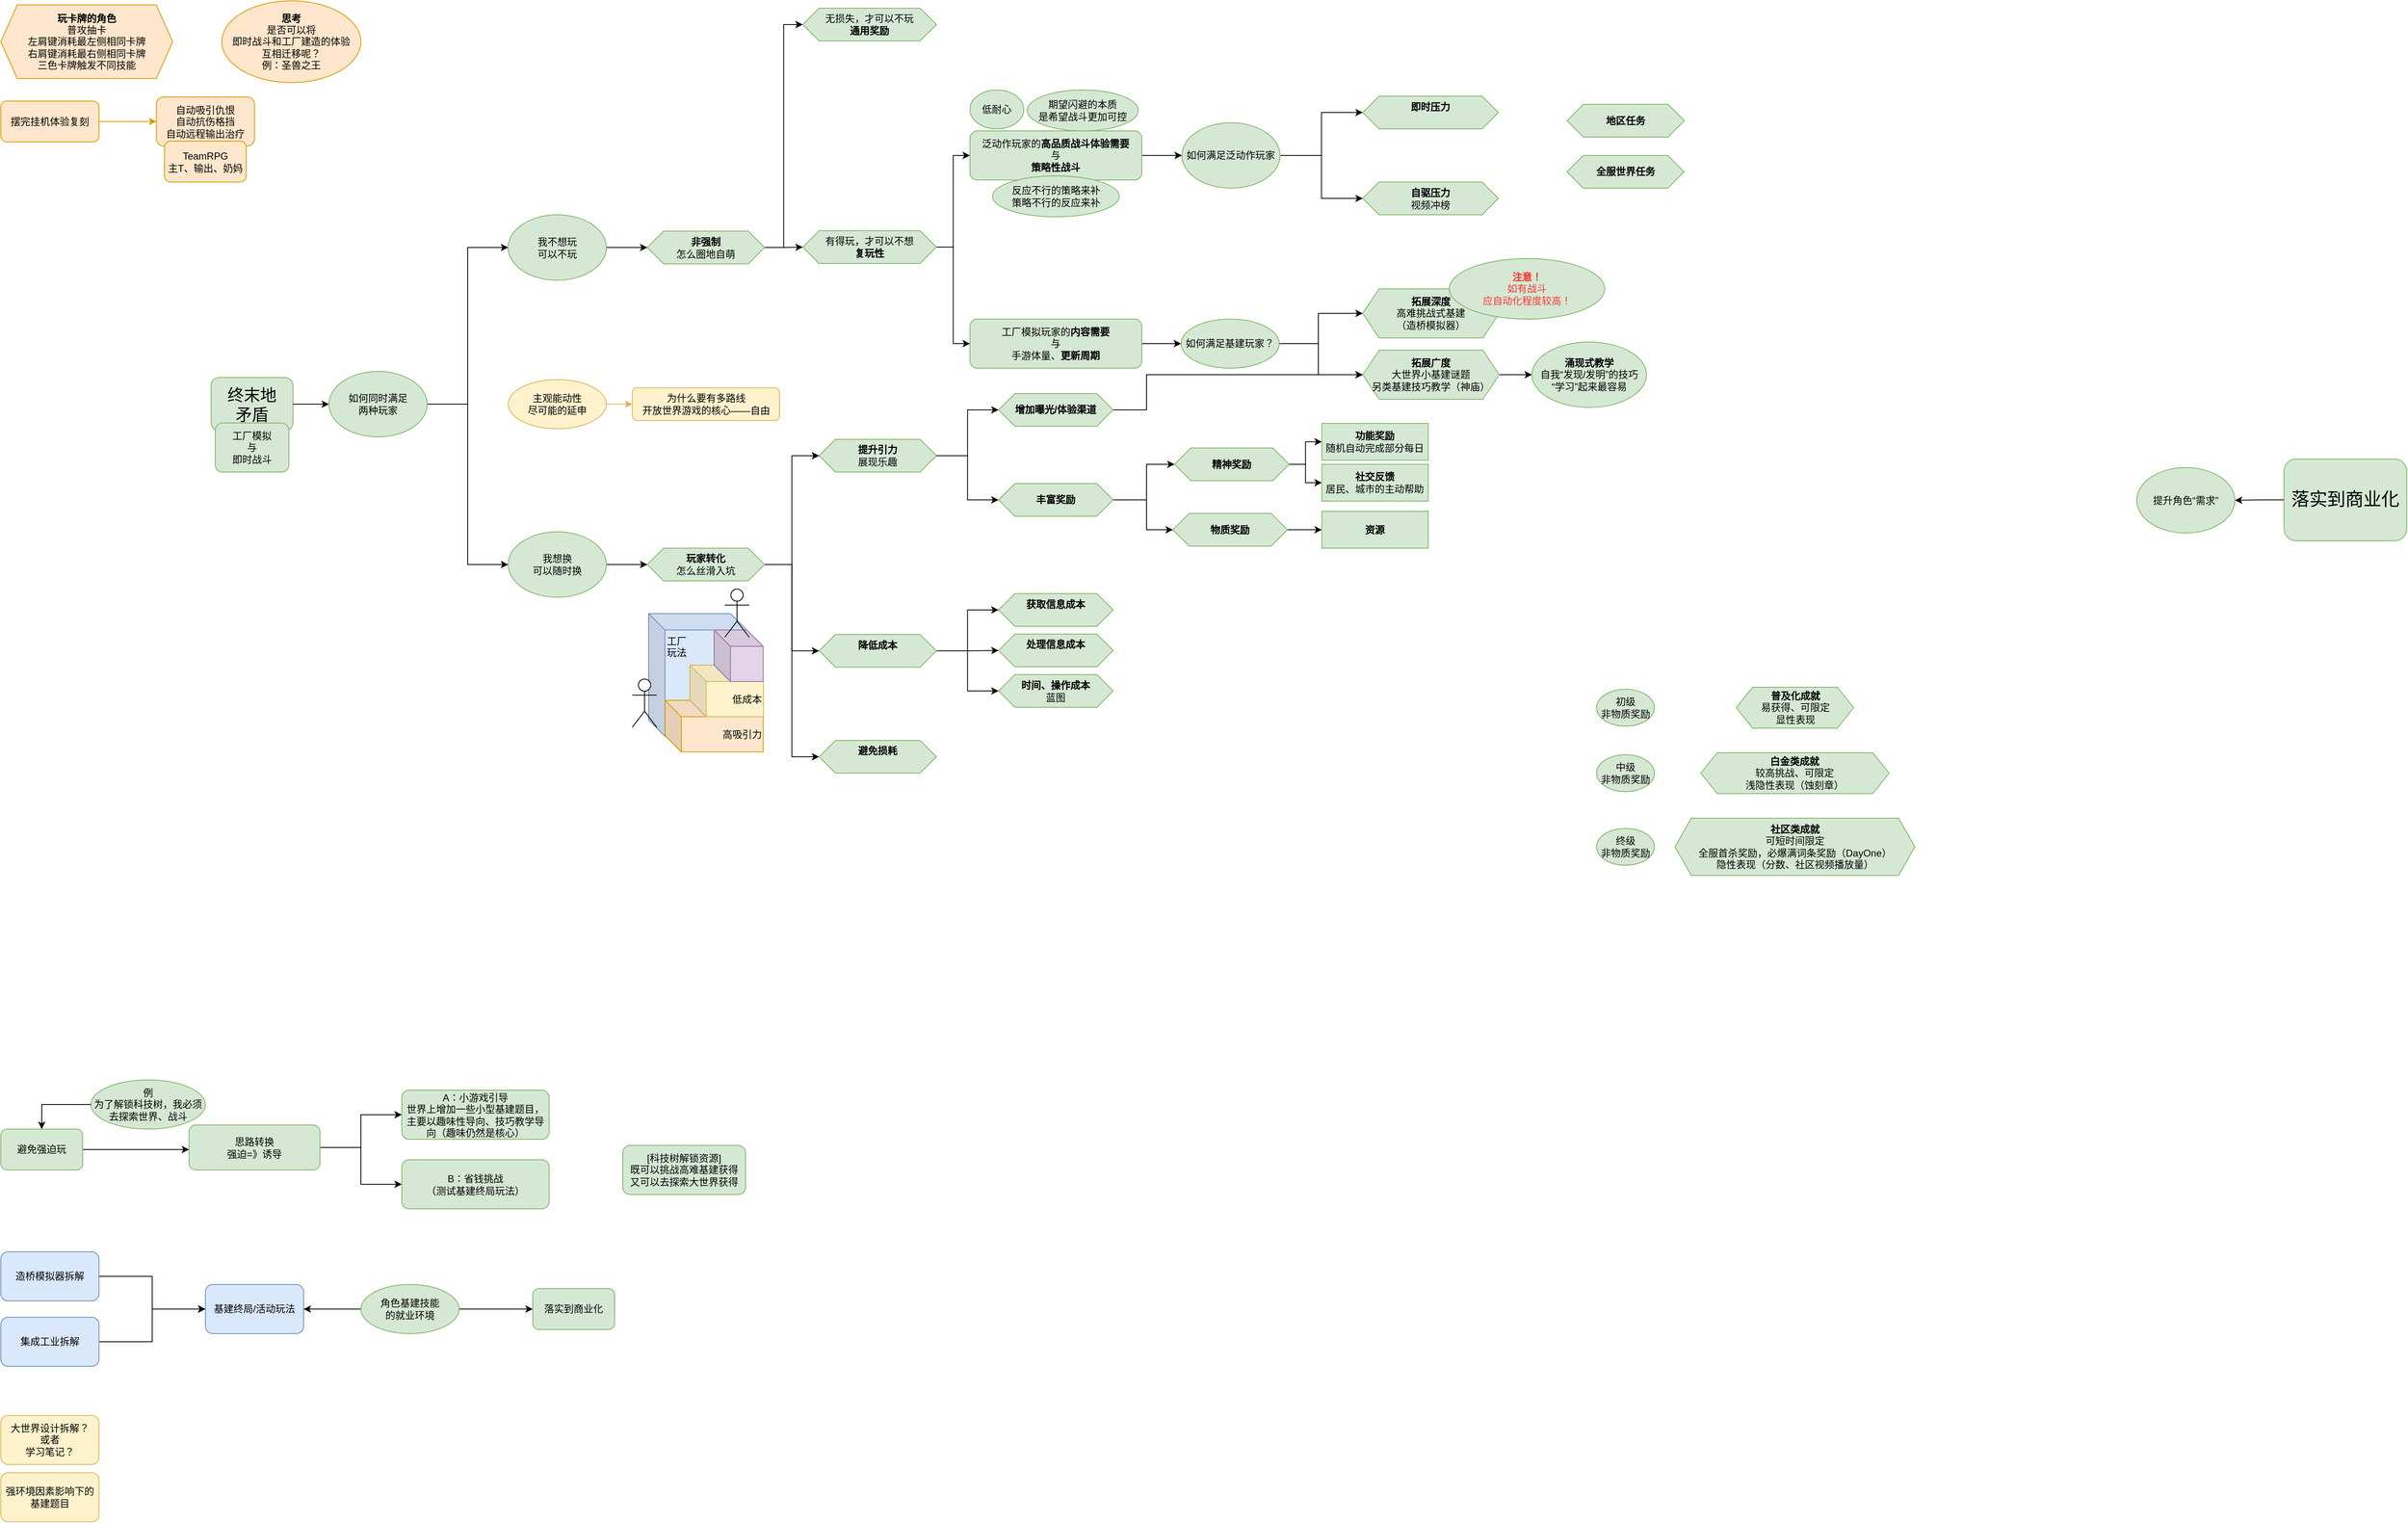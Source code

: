 <mxfile version="26.1.3">
  <diagram name="第 1 页" id="RhZ9GITMeFinJcavsqx3">
    <mxGraphModel dx="1319" dy="1969" grid="1" gridSize="10" guides="1" tooltips="1" connect="1" arrows="1" fold="1" page="1" pageScale="1" pageWidth="827" pageHeight="1169" math="0" shadow="0">
      <root>
        <mxCell id="0" />
        <mxCell id="1" parent="0" />
        <mxCell id="B1U6UZod1yELh5h2z6GY-1" value="造桥模拟器拆解" style="rounded=1;whiteSpace=wrap;html=1;fillColor=#dae8fc;strokeColor=#6c8ebf;" parent="1" vertex="1">
          <mxGeometry x="10" y="360" width="120" height="60" as="geometry" />
        </mxCell>
        <mxCell id="kGgEO_SU46H8N8yzpL3u-17" style="edgeStyle=orthogonalEdgeStyle;rounded=0;orthogonalLoop=1;jettySize=auto;html=1;entryX=0;entryY=0.5;entryDx=0;entryDy=0;" parent="1" source="B1U6UZod1yELh5h2z6GY-2" target="kGgEO_SU46H8N8yzpL3u-15" edge="1">
          <mxGeometry relative="1" as="geometry" />
        </mxCell>
        <mxCell id="B1U6UZod1yELh5h2z6GY-2" value="集成工业拆解" style="whiteSpace=wrap;html=1;rounded=1;fillColor=#dae8fc;strokeColor=#6c8ebf;" parent="1" vertex="1">
          <mxGeometry x="10" y="440" width="120" height="60" as="geometry" />
        </mxCell>
        <mxCell id="kGgEO_SU46H8N8yzpL3u-11" style="edgeStyle=orthogonalEdgeStyle;rounded=0;orthogonalLoop=1;jettySize=auto;html=1;" parent="1" source="kGgEO_SU46H8N8yzpL3u-1" edge="1">
          <mxGeometry relative="1" as="geometry">
            <mxPoint x="240" y="235" as="targetPoint" />
          </mxGeometry>
        </mxCell>
        <mxCell id="kGgEO_SU46H8N8yzpL3u-1" value="&lt;div&gt;避免强迫玩&lt;/div&gt;" style="rounded=1;whiteSpace=wrap;html=1;fillColor=#d5e8d4;strokeColor=#82b366;" parent="1" vertex="1">
          <mxGeometry x="10" y="210" width="100" height="50" as="geometry" />
        </mxCell>
        <mxCell id="kGgEO_SU46H8N8yzpL3u-2" value="大世界设计拆解？&lt;div&gt;或者&lt;/div&gt;&lt;div&gt;学习笔记？&lt;/div&gt;" style="rounded=1;whiteSpace=wrap;html=1;fillColor=#fff2cc;strokeColor=#d6b656;" parent="1" vertex="1">
          <mxGeometry x="10" y="560" width="120" height="60" as="geometry" />
        </mxCell>
        <mxCell id="kGgEO_SU46H8N8yzpL3u-3" value="为什么要有多路线&lt;div&gt;开放世界游戏的核心——自由&lt;/div&gt;" style="rounded=1;whiteSpace=wrap;html=1;fillColor=#fff2cc;strokeColor=#d6b656;" parent="1" vertex="1">
          <mxGeometry x="781.63" y="-696" width="180" height="40" as="geometry" />
        </mxCell>
        <mxCell id="kGgEO_SU46H8N8yzpL3u-4" value="&lt;div&gt;&lt;span style=&quot;background-color: transparent; color: light-dark(rgb(0, 0, 0), rgb(255, 255, 255));&quot;&gt;[科技树解锁资源]&lt;/span&gt;&lt;/div&gt;&lt;div&gt;既可以挑战高难基建获得&lt;/div&gt;&lt;div&gt;又可以去探索大世界获得&lt;/div&gt;" style="rounded=1;whiteSpace=wrap;html=1;fillColor=#d5e8d4;strokeColor=#82b366;" parent="1" vertex="1">
          <mxGeometry x="770" y="230" width="150" height="60" as="geometry" />
        </mxCell>
        <mxCell id="kGgEO_SU46H8N8yzpL3u-8" value="例&lt;div&gt;为了解锁科技树，我必须去探索世界、战斗&lt;/div&gt;" style="ellipse;whiteSpace=wrap;html=1;fillColor=#d5e8d4;strokeColor=#82b366;" parent="1" vertex="1">
          <mxGeometry x="120" y="150" width="140" height="60" as="geometry" />
        </mxCell>
        <mxCell id="kGgEO_SU46H8N8yzpL3u-18" style="edgeStyle=orthogonalEdgeStyle;rounded=0;orthogonalLoop=1;jettySize=auto;html=1;entryX=0;entryY=0.5;entryDx=0;entryDy=0;" parent="1" source="kGgEO_SU46H8N8yzpL3u-12" target="kGgEO_SU46H8N8yzpL3u-19" edge="1">
          <mxGeometry relative="1" as="geometry">
            <mxPoint x="520" y="190" as="targetPoint" />
          </mxGeometry>
        </mxCell>
        <mxCell id="kGgEO_SU46H8N8yzpL3u-21" style="edgeStyle=orthogonalEdgeStyle;rounded=0;orthogonalLoop=1;jettySize=auto;html=1;entryX=0;entryY=0.5;entryDx=0;entryDy=0;" parent="1" source="kGgEO_SU46H8N8yzpL3u-12" target="kGgEO_SU46H8N8yzpL3u-20" edge="1">
          <mxGeometry relative="1" as="geometry" />
        </mxCell>
        <mxCell id="kGgEO_SU46H8N8yzpL3u-12" value="思路转换&lt;div&gt;强迫=》诱导&lt;/div&gt;" style="rounded=1;whiteSpace=wrap;html=1;fillColor=#d5e8d4;strokeColor=#82b366;" parent="1" vertex="1">
          <mxGeometry x="240" y="205" width="160" height="55" as="geometry" />
        </mxCell>
        <mxCell id="kGgEO_SU46H8N8yzpL3u-14" style="edgeStyle=orthogonalEdgeStyle;rounded=0;orthogonalLoop=1;jettySize=auto;html=1;entryX=0.5;entryY=0;entryDx=0;entryDy=0;" parent="1" source="kGgEO_SU46H8N8yzpL3u-8" target="kGgEO_SU46H8N8yzpL3u-1" edge="1">
          <mxGeometry relative="1" as="geometry">
            <mxPoint x="50" y="180" as="targetPoint" />
          </mxGeometry>
        </mxCell>
        <mxCell id="kGgEO_SU46H8N8yzpL3u-15" value="基建终局/活动玩法" style="rounded=1;whiteSpace=wrap;html=1;fillColor=#dae8fc;strokeColor=#6c8ebf;" parent="1" vertex="1">
          <mxGeometry x="260" y="400" width="120" height="60" as="geometry" />
        </mxCell>
        <mxCell id="kGgEO_SU46H8N8yzpL3u-16" style="edgeStyle=orthogonalEdgeStyle;rounded=0;orthogonalLoop=1;jettySize=auto;html=1;entryX=0;entryY=0.5;entryDx=0;entryDy=0;" parent="1" source="B1U6UZod1yELh5h2z6GY-1" target="kGgEO_SU46H8N8yzpL3u-15" edge="1">
          <mxGeometry relative="1" as="geometry">
            <mxPoint x="180" y="490" as="targetPoint" />
          </mxGeometry>
        </mxCell>
        <mxCell id="kGgEO_SU46H8N8yzpL3u-19" value="A：小游戏引导&lt;br&gt;&lt;div&gt;世界上增加一些小型基建题目，主要以趣味性导向、技巧教学导向（趣味仍然是核心）&lt;/div&gt;" style="rounded=1;whiteSpace=wrap;html=1;fillColor=#d5e8d4;strokeColor=#82b366;" parent="1" vertex="1">
          <mxGeometry x="500" y="162.5" width="180" height="60" as="geometry" />
        </mxCell>
        <mxCell id="kGgEO_SU46H8N8yzpL3u-20" value="B：省钱挑战&lt;div&gt;（测试基建终局玩法）&lt;/div&gt;" style="rounded=1;whiteSpace=wrap;html=1;fillColor=#d5e8d4;strokeColor=#82b366;" parent="1" vertex="1">
          <mxGeometry x="500" y="247.5" width="180" height="60" as="geometry" />
        </mxCell>
        <mxCell id="kGgEO_SU46H8N8yzpL3u-23" style="edgeStyle=orthogonalEdgeStyle;rounded=0;orthogonalLoop=1;jettySize=auto;html=1;exitX=1;exitY=0.5;exitDx=0;exitDy=0;fillColor=#fff2cc;strokeColor=#d6b656;" parent="1" source="kGgEO_SU46H8N8yzpL3u-22" target="kGgEO_SU46H8N8yzpL3u-3" edge="1">
          <mxGeometry relative="1" as="geometry" />
        </mxCell>
        <mxCell id="kGgEO_SU46H8N8yzpL3u-22" value="主观能动性&lt;div&gt;尽可能的延申&lt;/div&gt;" style="ellipse;whiteSpace=wrap;html=1;fillColor=#fff2cc;strokeColor=#d6b656;" parent="1" vertex="1">
          <mxGeometry x="630" y="-706" width="120" height="60" as="geometry" />
        </mxCell>
        <mxCell id="388vTkkMdeMJTLY4A_z5-19" style="edgeStyle=orthogonalEdgeStyle;rounded=0;orthogonalLoop=1;jettySize=auto;html=1;entryX=0;entryY=0.5;entryDx=0;entryDy=0;" parent="1" source="kGgEO_SU46H8N8yzpL3u-25" target="388vTkkMdeMJTLY4A_z5-23" edge="1">
          <mxGeometry relative="1" as="geometry">
            <Array as="points">
              <mxPoint x="1620" y="-750" />
              <mxPoint x="1620" y="-787" />
            </Array>
          </mxGeometry>
        </mxCell>
        <mxCell id="388vTkkMdeMJTLY4A_z5-20" style="edgeStyle=orthogonalEdgeStyle;rounded=0;orthogonalLoop=1;jettySize=auto;html=1;entryX=0;entryY=0.5;entryDx=0;entryDy=0;" parent="1" source="kGgEO_SU46H8N8yzpL3u-25" target="388vTkkMdeMJTLY4A_z5-22" edge="1">
          <mxGeometry relative="1" as="geometry">
            <Array as="points">
              <mxPoint x="1620" y="-750" />
              <mxPoint x="1620" y="-712" />
            </Array>
          </mxGeometry>
        </mxCell>
        <mxCell id="kGgEO_SU46H8N8yzpL3u-25" value="如何满足基建玩家？" style="ellipse;whiteSpace=wrap;html=1;fillColor=#d5e8d4;strokeColor=#82b366;" parent="1" vertex="1">
          <mxGeometry x="1452.25" y="-780" width="120" height="60" as="geometry" />
        </mxCell>
        <mxCell id="AUtjhlDqdxDyBtAkLGqu-29" style="edgeStyle=orthogonalEdgeStyle;rounded=0;orthogonalLoop=1;jettySize=auto;html=1;entryX=0;entryY=0.5;entryDx=0;entryDy=0;" parent="1" source="kGgEO_SU46H8N8yzpL3u-26" target="AUtjhlDqdxDyBtAkLGqu-1" edge="1">
          <mxGeometry relative="1" as="geometry" />
        </mxCell>
        <mxCell id="AUtjhlDqdxDyBtAkLGqu-30" style="edgeStyle=orthogonalEdgeStyle;rounded=0;orthogonalLoop=1;jettySize=auto;html=1;entryX=0;entryY=0.5;entryDx=0;entryDy=0;" parent="1" source="kGgEO_SU46H8N8yzpL3u-26" target="AUtjhlDqdxDyBtAkLGqu-2" edge="1">
          <mxGeometry relative="1" as="geometry" />
        </mxCell>
        <mxCell id="kGgEO_SU46H8N8yzpL3u-26" value="如何满足泛动作玩家" style="ellipse;whiteSpace=wrap;html=1;fillColor=#d5e8d4;strokeColor=#82b366;" parent="1" vertex="1">
          <mxGeometry x="1453.25" y="-1020" width="120" height="80" as="geometry" />
        </mxCell>
        <mxCell id="kGgEO_SU46H8N8yzpL3u-27" value="&lt;b&gt;时间、操作成本&lt;/b&gt;&lt;div&gt;蓝图&lt;/div&gt;" style="shape=hexagon;perimeter=hexagonPerimeter2;whiteSpace=wrap;html=1;fixedSize=1;fillColor=#d5e8d4;strokeColor=#82b366;" parent="1" vertex="1">
          <mxGeometry x="1229.25" y="-345.5" width="140" height="40" as="geometry" />
        </mxCell>
        <mxCell id="kGgEO_SU46H8N8yzpL3u-29" value="&lt;div&gt;落实到商业化&lt;/div&gt;" style="rounded=1;whiteSpace=wrap;html=1;fillColor=#d5e8d4;strokeColor=#82b366;" parent="1" vertex="1">
          <mxGeometry x="660" y="405" width="100" height="50" as="geometry" />
        </mxCell>
        <mxCell id="kGgEO_SU46H8N8yzpL3u-31" style="edgeStyle=orthogonalEdgeStyle;rounded=0;orthogonalLoop=1;jettySize=auto;html=1;entryX=1;entryY=0.5;entryDx=0;entryDy=0;" parent="1" source="kGgEO_SU46H8N8yzpL3u-30" target="kGgEO_SU46H8N8yzpL3u-15" edge="1">
          <mxGeometry relative="1" as="geometry" />
        </mxCell>
        <mxCell id="kGgEO_SU46H8N8yzpL3u-32" style="edgeStyle=orthogonalEdgeStyle;rounded=0;orthogonalLoop=1;jettySize=auto;html=1;entryX=0;entryY=0.5;entryDx=0;entryDy=0;" parent="1" source="kGgEO_SU46H8N8yzpL3u-30" target="kGgEO_SU46H8N8yzpL3u-29" edge="1">
          <mxGeometry relative="1" as="geometry" />
        </mxCell>
        <mxCell id="kGgEO_SU46H8N8yzpL3u-30" value="角色基建技能&lt;div&gt;的就业环境&lt;/div&gt;" style="ellipse;whiteSpace=wrap;html=1;fillColor=#d5e8d4;strokeColor=#82b366;" parent="1" vertex="1">
          <mxGeometry x="450" y="400" width="120" height="60" as="geometry" />
        </mxCell>
        <mxCell id="pUG2tHhP4DYLu4sSkxo_-3" value="" style="edgeStyle=orthogonalEdgeStyle;rounded=0;orthogonalLoop=1;jettySize=auto;html=1;fillColor=#ffe6cc;strokeColor=#d79b00;" parent="1" source="pUG2tHhP4DYLu4sSkxo_-1" target="pUG2tHhP4DYLu4sSkxo_-2" edge="1">
          <mxGeometry relative="1" as="geometry" />
        </mxCell>
        <mxCell id="pUG2tHhP4DYLu4sSkxo_-1" value="摆完挂机体验复刻" style="rounded=1;whiteSpace=wrap;html=1;fillColor=#ffe6cc;strokeColor=#d79b00;" parent="1" vertex="1">
          <mxGeometry x="10" y="-1046.5" width="120" height="50" as="geometry" />
        </mxCell>
        <mxCell id="pUG2tHhP4DYLu4sSkxo_-2" value="自动吸引仇恨&lt;div&gt;自动抗伤格挡&lt;/div&gt;&lt;div&gt;自动远程输出治疗&lt;/div&gt;" style="whiteSpace=wrap;html=1;rounded=1;fillColor=#ffe6cc;strokeColor=#d79b00;" parent="1" vertex="1">
          <mxGeometry x="200" y="-1051.5" width="120" height="60" as="geometry" />
        </mxCell>
        <mxCell id="388vTkkMdeMJTLY4A_z5-1" value="强环境因素影响下的基建题目" style="rounded=1;whiteSpace=wrap;html=1;fillColor=#fff2cc;strokeColor=#d6b656;" parent="1" vertex="1">
          <mxGeometry x="10" y="630" width="120" height="60" as="geometry" />
        </mxCell>
        <mxCell id="388vTkkMdeMJTLY4A_z5-2" value="终末地&lt;div&gt;矛盾&lt;/div&gt;" style="rounded=1;whiteSpace=wrap;html=1;fillColor=#d5e8d4;strokeColor=#82b366;fontSize=20;" parent="1" vertex="1">
          <mxGeometry x="267" y="-708.5" width="100" height="65" as="geometry" />
        </mxCell>
        <mxCell id="388vTkkMdeMJTLY4A_z5-13" style="edgeStyle=orthogonalEdgeStyle;rounded=0;orthogonalLoop=1;jettySize=auto;html=1;" parent="1" source="388vTkkMdeMJTLY4A_z5-4" target="kGgEO_SU46H8N8yzpL3u-25" edge="1">
          <mxGeometry relative="1" as="geometry" />
        </mxCell>
        <mxCell id="388vTkkMdeMJTLY4A_z5-4" value="工厂模拟玩家的&lt;b&gt;内容需要&lt;/b&gt;&lt;div&gt;与&lt;/div&gt;&lt;div&gt;手游体量、&lt;b&gt;更新周期&lt;/b&gt;&lt;/div&gt;" style="whiteSpace=wrap;html=1;fillColor=#d5e8d4;strokeColor=#82b366;rounded=1;" parent="1" vertex="1">
          <mxGeometry x="1194.25" y="-780" width="210" height="60" as="geometry" />
        </mxCell>
        <mxCell id="388vTkkMdeMJTLY4A_z5-14" style="edgeStyle=orthogonalEdgeStyle;rounded=0;orthogonalLoop=1;jettySize=auto;html=1;entryX=0;entryY=0.5;entryDx=0;entryDy=0;" parent="1" source="388vTkkMdeMJTLY4A_z5-9" target="kGgEO_SU46H8N8yzpL3u-26" edge="1">
          <mxGeometry relative="1" as="geometry" />
        </mxCell>
        <mxCell id="388vTkkMdeMJTLY4A_z5-9" value="泛动作玩家的&lt;b&gt;高品质战斗体验需要&lt;/b&gt;&lt;div&gt;与&lt;/div&gt;&lt;div&gt;&lt;b&gt;策略性战斗&lt;/b&gt;&lt;/div&gt;" style="whiteSpace=wrap;html=1;fillColor=#d5e8d4;strokeColor=#82b366;rounded=1;" parent="1" vertex="1">
          <mxGeometry x="1194.25" y="-1010" width="210" height="60" as="geometry" />
        </mxCell>
        <mxCell id="388vTkkMdeMJTLY4A_z5-15" style="edgeStyle=orthogonalEdgeStyle;rounded=0;orthogonalLoop=1;jettySize=auto;html=1;entryX=0;entryY=0.5;entryDx=0;entryDy=0;exitX=1;exitY=0.5;exitDx=0;exitDy=0;" parent="1" source="388vTkkMdeMJTLY4A_z5-2" target="kGgEO_SU46H8N8yzpL3u-13" edge="1">
          <mxGeometry relative="1" as="geometry" />
        </mxCell>
        <mxCell id="388vTkkMdeMJTLY4A_z5-11" value="工厂模拟&lt;div&gt;与&lt;/div&gt;&lt;div&gt;即时战斗&lt;/div&gt;" style="whiteSpace=wrap;html=1;fillColor=#d5e8d4;strokeColor=#82b366;rounded=1;" parent="1" vertex="1">
          <mxGeometry x="272" y="-653" width="90" height="60" as="geometry" />
        </mxCell>
        <mxCell id="E2V_wxRTV4U5y0q80jQ0-16" style="edgeStyle=orthogonalEdgeStyle;rounded=0;orthogonalLoop=1;jettySize=auto;html=1;entryX=0;entryY=0.5;entryDx=0;entryDy=0;" parent="1" source="kGgEO_SU46H8N8yzpL3u-13" target="E2V_wxRTV4U5y0q80jQ0-14" edge="1">
          <mxGeometry relative="1" as="geometry" />
        </mxCell>
        <mxCell id="E2V_wxRTV4U5y0q80jQ0-17" style="edgeStyle=orthogonalEdgeStyle;rounded=0;orthogonalLoop=1;jettySize=auto;html=1;entryX=0;entryY=0.5;entryDx=0;entryDy=0;" parent="1" source="kGgEO_SU46H8N8yzpL3u-13" target="E2V_wxRTV4U5y0q80jQ0-15" edge="1">
          <mxGeometry relative="1" as="geometry" />
        </mxCell>
        <mxCell id="kGgEO_SU46H8N8yzpL3u-13" value="如何同时满足&lt;div&gt;两种玩家&lt;/div&gt;" style="ellipse;whiteSpace=wrap;html=1;fillColor=#d5e8d4;strokeColor=#82b366;" parent="1" vertex="1">
          <mxGeometry x="411" y="-716" width="120" height="80" as="geometry" />
        </mxCell>
        <mxCell id="E2V_wxRTV4U5y0q80jQ0-19" value="" style="edgeStyle=orthogonalEdgeStyle;rounded=0;orthogonalLoop=1;jettySize=auto;html=1;" parent="1" source="388vTkkMdeMJTLY4A_z5-22" target="E2V_wxRTV4U5y0q80jQ0-12" edge="1">
          <mxGeometry relative="1" as="geometry" />
        </mxCell>
        <mxCell id="388vTkkMdeMJTLY4A_z5-22" value="&lt;div&gt;&lt;b&gt;拓展广度&lt;/b&gt;&lt;/div&gt;大世界小基建谜题&lt;div&gt;另类基建技巧教学（神庙）&lt;/div&gt;" style="shape=hexagon;perimeter=hexagonPerimeter2;whiteSpace=wrap;html=1;fixedSize=1;fillColor=#d5e8d4;strokeColor=#82b366;" parent="1" vertex="1">
          <mxGeometry x="1674.25" y="-742" width="166.75" height="60" as="geometry" />
        </mxCell>
        <mxCell id="388vTkkMdeMJTLY4A_z5-23" value="&lt;div&gt;&lt;b style=&quot;background-color: transparent; color: light-dark(rgb(0, 0, 0), rgb(255, 255, 255));&quot;&gt;拓展&lt;/b&gt;&lt;b&gt;深度&lt;/b&gt;&lt;/div&gt;高难挑战式基建&lt;div&gt;（造桥模拟器）&lt;/div&gt;" style="shape=hexagon;perimeter=hexagonPerimeter2;whiteSpace=wrap;html=1;fixedSize=1;fillColor=#d5e8d4;strokeColor=#82b366;" parent="1" vertex="1">
          <mxGeometry x="1674.25" y="-817" width="166.75" height="60" as="geometry" />
        </mxCell>
        <mxCell id="388vTkkMdeMJTLY4A_z5-24" value="&lt;b&gt;获取信息成本&lt;/b&gt;&lt;div&gt;&lt;br&gt;&lt;/div&gt;" style="shape=hexagon;perimeter=hexagonPerimeter2;whiteSpace=wrap;html=1;fixedSize=1;fillColor=#d5e8d4;strokeColor=#82b366;fontColor=#000000;" parent="1" vertex="1">
          <mxGeometry x="1229.25" y="-444.5" width="140" height="40" as="geometry" />
        </mxCell>
        <mxCell id="388vTkkMdeMJTLY4A_z5-27" value="&lt;b&gt;社区类成就&lt;/b&gt;&lt;div&gt;可短时间限定&lt;br&gt;&lt;div&gt;全服首杀奖励，必爆满词条奖励（DayOne）&lt;/div&gt;&lt;/div&gt;&lt;div&gt;隐性表现（分数、社区视频播放量）&lt;/div&gt;" style="shape=hexagon;perimeter=hexagonPerimeter2;whiteSpace=wrap;html=1;fixedSize=1;fillColor=#d5e8d4;strokeColor=#82b366;" parent="1" vertex="1">
          <mxGeometry x="2055.75" y="-170" width="293.25" height="70" as="geometry" />
        </mxCell>
        <mxCell id="388vTkkMdeMJTLY4A_z5-30" value="&lt;div&gt;&lt;b&gt;思考&lt;/b&gt;&lt;/div&gt;是否可以将&lt;div&gt;即时战斗和工厂建造的体验&lt;/div&gt;&lt;div&gt;互相迁移呢？&lt;div&gt;例：圣兽之王&lt;/div&gt;&lt;/div&gt;" style="ellipse;whiteSpace=wrap;html=1;fillColor=#ffe6cc;strokeColor=#d79b00;" parent="1" vertex="1">
          <mxGeometry x="280" y="-1169" width="170" height="100" as="geometry" />
        </mxCell>
        <mxCell id="388vTkkMdeMJTLY4A_z5-31" value="低耐心" style="ellipse;whiteSpace=wrap;html=1;fillColor=#d5e8d4;strokeColor=#82b366;" parent="1" vertex="1">
          <mxGeometry x="1194.25" y="-1060" width="65.75" height="47.5" as="geometry" />
        </mxCell>
        <mxCell id="E2V_wxRTV4U5y0q80jQ0-20" style="edgeStyle=orthogonalEdgeStyle;rounded=0;orthogonalLoop=1;jettySize=auto;html=1;entryX=1;entryY=0.5;entryDx=0;entryDy=0;" parent="1" source="388vTkkMdeMJTLY4A_z5-32" target="E2V_wxRTV4U5y0q80jQ0-21" edge="1">
          <mxGeometry relative="1" as="geometry">
            <mxPoint x="2410" y="-784.5" as="targetPoint" />
          </mxGeometry>
        </mxCell>
        <mxCell id="388vTkkMdeMJTLY4A_z5-32" value="&lt;div&gt;落实到商业化&lt;/div&gt;" style="rounded=1;whiteSpace=wrap;html=1;fillColor=#d5e8d4;strokeColor=#82b366;fontSize=22;" parent="1" vertex="1">
          <mxGeometry x="2800" y="-609" width="150" height="100" as="geometry" />
        </mxCell>
        <mxCell id="388vTkkMdeMJTLY4A_z5-33" value="&lt;div&gt;TeamRPG&lt;/div&gt;&lt;div&gt;主T、输出、奶妈&lt;/div&gt;" style="rounded=1;whiteSpace=wrap;html=1;fillColor=#ffe6cc;strokeColor=#d79b00;" parent="1" vertex="1">
          <mxGeometry x="210" y="-997.5" width="100" height="50" as="geometry" />
        </mxCell>
        <mxCell id="AUtjhlDqdxDyBtAkLGqu-4" style="edgeStyle=orthogonalEdgeStyle;rounded=0;orthogonalLoop=1;jettySize=auto;html=1;entryX=0;entryY=0.5;entryDx=0;entryDy=0;" parent="1" source="388vTkkMdeMJTLY4A_z5-34" target="AUtjhlDqdxDyBtAkLGqu-3" edge="1">
          <mxGeometry relative="1" as="geometry" />
        </mxCell>
        <mxCell id="388vTkkMdeMJTLY4A_z5-34" value="&lt;b&gt;提升引力&lt;/b&gt;&lt;div&gt;展现乐趣&lt;/div&gt;" style="shape=hexagon;perimeter=hexagonPerimeter2;whiteSpace=wrap;html=1;fixedSize=1;fillColor=#d5e8d4;strokeColor=#82b366;" parent="1" vertex="1">
          <mxGeometry x="1010" y="-633" width="143.25" height="40" as="geometry" />
        </mxCell>
        <mxCell id="FDc-59-8ZBCOkhqRoac4-9" style="edgeStyle=orthogonalEdgeStyle;rounded=0;orthogonalLoop=1;jettySize=auto;html=1;entryX=0;entryY=0.5;entryDx=0;entryDy=0;" parent="1" source="E2V_wxRTV4U5y0q80jQ0-3" target="388vTkkMdeMJTLY4A_z5-24" edge="1">
          <mxGeometry relative="1" as="geometry" />
        </mxCell>
        <mxCell id="FDc-59-8ZBCOkhqRoac4-10" style="edgeStyle=orthogonalEdgeStyle;rounded=0;orthogonalLoop=1;jettySize=auto;html=1;entryX=0;entryY=0.5;entryDx=0;entryDy=0;" parent="1" source="E2V_wxRTV4U5y0q80jQ0-3" target="kGgEO_SU46H8N8yzpL3u-27" edge="1">
          <mxGeometry relative="1" as="geometry" />
        </mxCell>
        <mxCell id="FDc-59-8ZBCOkhqRoac4-11" style="edgeStyle=orthogonalEdgeStyle;rounded=0;orthogonalLoop=1;jettySize=auto;html=1;entryX=0;entryY=0.5;entryDx=0;entryDy=0;exitX=1;exitY=0.5;exitDx=0;exitDy=0;" parent="1" source="388vTkkMdeMJTLY4A_z5-34" target="FDc-59-8ZBCOkhqRoac4-17" edge="1">
          <mxGeometry relative="1" as="geometry" />
        </mxCell>
        <mxCell id="AUtjhlDqdxDyBtAkLGqu-27" style="edgeStyle=orthogonalEdgeStyle;rounded=0;orthogonalLoop=1;jettySize=auto;html=1;entryX=0;entryY=0.5;entryDx=0;entryDy=0;" parent="1" source="E2V_wxRTV4U5y0q80jQ0-3" target="AUtjhlDqdxDyBtAkLGqu-26" edge="1">
          <mxGeometry relative="1" as="geometry" />
        </mxCell>
        <mxCell id="E2V_wxRTV4U5y0q80jQ0-3" value="&lt;b&gt;降低成本&lt;/b&gt;&lt;br&gt;&lt;div&gt;&lt;b&gt;&lt;br&gt;&lt;/b&gt;&lt;/div&gt;" style="shape=hexagon;perimeter=hexagonPerimeter2;whiteSpace=wrap;html=1;fixedSize=1;fillColor=#d5e8d4;strokeColor=#82b366;" parent="1" vertex="1">
          <mxGeometry x="1010" y="-394.5" width="143.25" height="40" as="geometry" />
        </mxCell>
        <mxCell id="FDc-59-8ZBCOkhqRoac4-8" style="edgeStyle=orthogonalEdgeStyle;rounded=0;orthogonalLoop=1;jettySize=auto;html=1;entryX=0;entryY=0.5;entryDx=0;entryDy=0;" parent="1" source="E2V_wxRTV4U5y0q80jQ0-4" target="E2V_wxRTV4U5y0q80jQ0-3" edge="1">
          <mxGeometry relative="1" as="geometry" />
        </mxCell>
        <mxCell id="FDc-59-8ZBCOkhqRoac4-14" style="edgeStyle=orthogonalEdgeStyle;rounded=0;orthogonalLoop=1;jettySize=auto;html=1;entryX=0;entryY=0.5;entryDx=0;entryDy=0;" parent="1" source="E2V_wxRTV4U5y0q80jQ0-4" target="FDc-59-8ZBCOkhqRoac4-13" edge="1">
          <mxGeometry relative="1" as="geometry" />
        </mxCell>
        <mxCell id="FDc-59-8ZBCOkhqRoac4-15" style="edgeStyle=orthogonalEdgeStyle;rounded=0;orthogonalLoop=1;jettySize=auto;html=1;entryX=0;entryY=0.5;entryDx=0;entryDy=0;" parent="1" source="E2V_wxRTV4U5y0q80jQ0-4" target="388vTkkMdeMJTLY4A_z5-34" edge="1">
          <mxGeometry relative="1" as="geometry" />
        </mxCell>
        <mxCell id="E2V_wxRTV4U5y0q80jQ0-4" value="&lt;b&gt;玩家转化&lt;/b&gt;&lt;div&gt;怎么丝滑入坑&lt;/div&gt;" style="shape=hexagon;perimeter=hexagonPerimeter2;whiteSpace=wrap;html=1;fixedSize=1;fillColor=#d5e8d4;strokeColor=#82b366;" parent="1" vertex="1">
          <mxGeometry x="800" y="-500" width="143.25" height="40" as="geometry" />
        </mxCell>
        <mxCell id="E2V_wxRTV4U5y0q80jQ0-5" value="反应不行的策略来补&lt;div&gt;策略不行的反应来补&lt;/div&gt;" style="ellipse;whiteSpace=wrap;html=1;fillColor=#d5e8d4;strokeColor=#82b366;" parent="1" vertex="1">
          <mxGeometry x="1221.75" y="-955" width="155" height="50" as="geometry" />
        </mxCell>
        <mxCell id="E2V_wxRTV4U5y0q80jQ0-10" value="期望闪避的本质&lt;div&gt;是希望战斗更加可控&lt;/div&gt;" style="ellipse;whiteSpace=wrap;html=1;fillColor=#d5e8d4;strokeColor=#82b366;" parent="1" vertex="1">
          <mxGeometry x="1264.25" y="-1060" width="135.75" height="50" as="geometry" />
        </mxCell>
        <mxCell id="E2V_wxRTV4U5y0q80jQ0-12" value="&lt;div&gt;&lt;b&gt;涌现式教学&lt;/b&gt;&lt;/div&gt;自我“发现/发明”的技巧&lt;div&gt;“学习”起来最容易&lt;/div&gt;" style="ellipse;whiteSpace=wrap;html=1;fillColor=#d5e8d4;strokeColor=#82b366;" parent="1" vertex="1">
          <mxGeometry x="1881" y="-752" width="140" height="80" as="geometry" />
        </mxCell>
        <mxCell id="AUtjhlDqdxDyBtAkLGqu-33" style="edgeStyle=orthogonalEdgeStyle;rounded=0;orthogonalLoop=1;jettySize=auto;html=1;entryX=0;entryY=0.5;entryDx=0;entryDy=0;" parent="1" source="E2V_wxRTV4U5y0q80jQ0-13" target="388vTkkMdeMJTLY4A_z5-9" edge="1">
          <mxGeometry relative="1" as="geometry" />
        </mxCell>
        <mxCell id="AUtjhlDqdxDyBtAkLGqu-34" style="edgeStyle=orthogonalEdgeStyle;rounded=0;orthogonalLoop=1;jettySize=auto;html=1;entryX=0;entryY=0.5;entryDx=0;entryDy=0;" parent="1" source="E2V_wxRTV4U5y0q80jQ0-13" target="388vTkkMdeMJTLY4A_z5-4" edge="1">
          <mxGeometry relative="1" as="geometry" />
        </mxCell>
        <mxCell id="E2V_wxRTV4U5y0q80jQ0-13" value="&lt;div&gt;有得玩，才可以不想&lt;/div&gt;&lt;b&gt;复玩性&lt;/b&gt;" style="shape=hexagon;perimeter=hexagonPerimeter2;whiteSpace=wrap;html=1;fixedSize=1;fillColor=#d5e8d4;strokeColor=#82b366;" parent="1" vertex="1">
          <mxGeometry x="990" y="-888" width="163.25" height="40" as="geometry" />
        </mxCell>
        <mxCell id="FDc-59-8ZBCOkhqRoac4-4" style="edgeStyle=orthogonalEdgeStyle;rounded=0;orthogonalLoop=1;jettySize=auto;html=1;entryX=0;entryY=0.5;entryDx=0;entryDy=0;" parent="1" source="E2V_wxRTV4U5y0q80jQ0-14" target="FDc-59-8ZBCOkhqRoac4-2" edge="1">
          <mxGeometry relative="1" as="geometry" />
        </mxCell>
        <mxCell id="E2V_wxRTV4U5y0q80jQ0-14" value="我不想玩&lt;div&gt;可以不玩&lt;/div&gt;" style="ellipse;whiteSpace=wrap;html=1;fillColor=#d5e8d4;strokeColor=#82b366;" parent="1" vertex="1">
          <mxGeometry x="630" y="-907.5" width="120" height="80" as="geometry" />
        </mxCell>
        <mxCell id="FDc-59-8ZBCOkhqRoac4-7" style="edgeStyle=orthogonalEdgeStyle;rounded=0;orthogonalLoop=1;jettySize=auto;html=1;entryX=0;entryY=0.5;entryDx=0;entryDy=0;" parent="1" source="E2V_wxRTV4U5y0q80jQ0-15" target="E2V_wxRTV4U5y0q80jQ0-4" edge="1">
          <mxGeometry relative="1" as="geometry" />
        </mxCell>
        <mxCell id="E2V_wxRTV4U5y0q80jQ0-15" value="我想换&lt;div&gt;可以随时换&lt;/div&gt;" style="ellipse;whiteSpace=wrap;html=1;fillColor=#d5e8d4;strokeColor=#82b366;" parent="1" vertex="1">
          <mxGeometry x="630" y="-520" width="120" height="80" as="geometry" />
        </mxCell>
        <mxCell id="E2V_wxRTV4U5y0q80jQ0-21" value="提升角色“需求”" style="ellipse;whiteSpace=wrap;html=1;fillColor=#d5e8d4;strokeColor=#82b366;" parent="1" vertex="1">
          <mxGeometry x="2620" y="-598.5" width="120" height="80" as="geometry" />
        </mxCell>
        <mxCell id="FDc-59-8ZBCOkhqRoac4-1" value="&lt;div&gt;&lt;b&gt;注意！&lt;/b&gt;&lt;/div&gt;如有战斗&lt;div&gt;应自动化程度较高！&lt;/div&gt;" style="ellipse;whiteSpace=wrap;html=1;fillColor=#d5e8d4;strokeColor=#82b366;fontColor=#FF3333;" parent="1" vertex="1">
          <mxGeometry x="1780" y="-854" width="190" height="74" as="geometry" />
        </mxCell>
        <mxCell id="FDc-59-8ZBCOkhqRoac4-5" style="edgeStyle=orthogonalEdgeStyle;rounded=0;orthogonalLoop=1;jettySize=auto;html=1;entryX=0;entryY=0.5;entryDx=0;entryDy=0;" parent="1" source="FDc-59-8ZBCOkhqRoac4-2" target="E2V_wxRTV4U5y0q80jQ0-13" edge="1">
          <mxGeometry relative="1" as="geometry" />
        </mxCell>
        <mxCell id="5tWnUjiXpmPEqrFiMMBF-4" style="edgeStyle=orthogonalEdgeStyle;rounded=0;orthogonalLoop=1;jettySize=auto;html=1;entryX=0;entryY=0.5;entryDx=0;entryDy=0;" edge="1" parent="1" source="FDc-59-8ZBCOkhqRoac4-2" target="5tWnUjiXpmPEqrFiMMBF-5">
          <mxGeometry relative="1" as="geometry">
            <mxPoint x="970" y="-980" as="targetPoint" />
          </mxGeometry>
        </mxCell>
        <mxCell id="FDc-59-8ZBCOkhqRoac4-2" value="&lt;b&gt;非强制&lt;/b&gt;&lt;div&gt;怎么圈地自萌&lt;/div&gt;" style="shape=hexagon;perimeter=hexagonPerimeter2;whiteSpace=wrap;html=1;fixedSize=1;fillColor=#d5e8d4;strokeColor=#82b366;" parent="1" vertex="1">
          <mxGeometry x="800" y="-887.5" width="143.25" height="40" as="geometry" />
        </mxCell>
        <mxCell id="FDc-59-8ZBCOkhqRoac4-13" value="&lt;b&gt;避免损耗&lt;/b&gt;&lt;div&gt;&lt;br&gt;&lt;/div&gt;" style="shape=hexagon;perimeter=hexagonPerimeter2;whiteSpace=wrap;html=1;fixedSize=1;fillColor=#d5e8d4;strokeColor=#82b366;" parent="1" vertex="1">
          <mxGeometry x="1010" y="-265" width="143.25" height="40" as="geometry" />
        </mxCell>
        <mxCell id="FDc-59-8ZBCOkhqRoac4-16" value="&lt;b&gt;普及化成就&lt;/b&gt;&lt;br&gt;&lt;div&gt;易获得、可限定&lt;/div&gt;&lt;div&gt;显性表现&lt;/div&gt;" style="shape=hexagon;perimeter=hexagonPerimeter2;whiteSpace=wrap;html=1;fixedSize=1;fillColor=#d5e8d4;strokeColor=#82b366;" parent="1" vertex="1">
          <mxGeometry x="2130.62" y="-330" width="143.5" height="50" as="geometry" />
        </mxCell>
        <mxCell id="AUtjhlDqdxDyBtAkLGqu-23" style="edgeStyle=orthogonalEdgeStyle;rounded=0;orthogonalLoop=1;jettySize=auto;html=1;entryX=0;entryY=0.5;entryDx=0;entryDy=0;" parent="1" source="FDc-59-8ZBCOkhqRoac4-17" target="AUtjhlDqdxDyBtAkLGqu-15" edge="1">
          <mxGeometry relative="1" as="geometry">
            <Array as="points">
              <mxPoint x="1410" y="-559" />
              <mxPoint x="1410" y="-602" />
            </Array>
          </mxGeometry>
        </mxCell>
        <mxCell id="AUtjhlDqdxDyBtAkLGqu-24" style="edgeStyle=orthogonalEdgeStyle;rounded=0;orthogonalLoop=1;jettySize=auto;html=1;entryX=0;entryY=0.5;entryDx=0;entryDy=0;" parent="1" source="FDc-59-8ZBCOkhqRoac4-17" target="AUtjhlDqdxDyBtAkLGqu-16" edge="1">
          <mxGeometry relative="1" as="geometry">
            <Array as="points">
              <mxPoint x="1410" y="-559" />
              <mxPoint x="1410" y="-522" />
            </Array>
          </mxGeometry>
        </mxCell>
        <mxCell id="FDc-59-8ZBCOkhqRoac4-17" value="&lt;b&gt;丰富奖励&lt;/b&gt;" style="shape=hexagon;perimeter=hexagonPerimeter2;whiteSpace=wrap;html=1;fixedSize=1;fillColor=#d5e8d4;strokeColor=#82b366;" parent="1" vertex="1">
          <mxGeometry x="1229.25" y="-579" width="140" height="40" as="geometry" />
        </mxCell>
        <mxCell id="FDc-59-8ZBCOkhqRoac4-18" value="&lt;b&gt;白金类成就&lt;/b&gt;&lt;br&gt;&lt;div&gt;较高挑战、可限定&lt;/div&gt;&lt;div&gt;浅隐性表现（蚀刻章）&lt;/div&gt;" style="shape=hexagon;perimeter=hexagonPerimeter2;whiteSpace=wrap;html=1;fixedSize=1;fillColor=#d5e8d4;strokeColor=#82b366;" parent="1" vertex="1">
          <mxGeometry x="2087.37" y="-250" width="230" height="50" as="geometry" />
        </mxCell>
        <mxCell id="FDc-59-8ZBCOkhqRoac4-20" value="中级&lt;div&gt;非物质奖励&lt;/div&gt;" style="ellipse;whiteSpace=wrap;html=1;fillColor=#d5e8d4;strokeColor=#82b366;" parent="1" vertex="1">
          <mxGeometry x="1960" y="-247.5" width="70.63" height="45" as="geometry" />
        </mxCell>
        <mxCell id="FDc-59-8ZBCOkhqRoac4-21" value="初级&lt;div&gt;非物质奖励&lt;/div&gt;" style="ellipse;whiteSpace=wrap;html=1;fillColor=#d5e8d4;strokeColor=#82b366;" parent="1" vertex="1">
          <mxGeometry x="1960" y="-327.5" width="70.63" height="45" as="geometry" />
        </mxCell>
        <mxCell id="FDc-59-8ZBCOkhqRoac4-22" value="终级&lt;div&gt;非物质奖励&lt;/div&gt;" style="ellipse;whiteSpace=wrap;html=1;fillColor=#d5e8d4;strokeColor=#82b366;" parent="1" vertex="1">
          <mxGeometry x="1960" y="-157.5" width="70.63" height="45" as="geometry" />
        </mxCell>
        <mxCell id="AUtjhlDqdxDyBtAkLGqu-1" value="&lt;b&gt;即时压力&lt;/b&gt;&lt;br&gt;&lt;div&gt;&lt;b&gt;&lt;br&gt;&lt;/b&gt;&lt;/div&gt;" style="shape=hexagon;perimeter=hexagonPerimeter2;whiteSpace=wrap;html=1;fixedSize=1;fillColor=#d5e8d4;strokeColor=#82b366;" parent="1" vertex="1">
          <mxGeometry x="1674.25" y="-1052.5" width="165.75" height="40" as="geometry" />
        </mxCell>
        <mxCell id="AUtjhlDqdxDyBtAkLGqu-2" value="&lt;b&gt;自驱压力&lt;/b&gt;&lt;br&gt;&lt;div&gt;视频冲榜&lt;/div&gt;" style="shape=hexagon;perimeter=hexagonPerimeter2;whiteSpace=wrap;html=1;fixedSize=1;fillColor=#d5e8d4;strokeColor=#82b366;" parent="1" vertex="1">
          <mxGeometry x="1674.25" y="-947.5" width="165.75" height="40" as="geometry" />
        </mxCell>
        <mxCell id="AUtjhlDqdxDyBtAkLGqu-28" style="edgeStyle=orthogonalEdgeStyle;rounded=0;orthogonalLoop=1;jettySize=auto;html=1;entryX=0;entryY=0.5;entryDx=0;entryDy=0;" parent="1" source="AUtjhlDqdxDyBtAkLGqu-3" target="388vTkkMdeMJTLY4A_z5-22" edge="1">
          <mxGeometry relative="1" as="geometry">
            <Array as="points">
              <mxPoint x="1410" y="-669" />
              <mxPoint x="1410" y="-712" />
            </Array>
          </mxGeometry>
        </mxCell>
        <mxCell id="AUtjhlDqdxDyBtAkLGqu-3" value="&lt;b&gt;增加曝光/体验渠道&lt;/b&gt;" style="shape=hexagon;perimeter=hexagonPerimeter2;whiteSpace=wrap;html=1;fixedSize=1;fillColor=#d5e8d4;strokeColor=#82b366;" parent="1" vertex="1">
          <mxGeometry x="1229.25" y="-689" width="140" height="40" as="geometry" />
        </mxCell>
        <mxCell id="AUtjhlDqdxDyBtAkLGqu-6" value="&lt;div&gt;&lt;b&gt;功能奖励&lt;/b&gt;&lt;/div&gt;&lt;div&gt;随机自动完成部分每日&lt;/div&gt;" style="rounded=0;whiteSpace=wrap;html=1;fillColor=#d5e8d4;strokeColor=#82b366;" parent="1" vertex="1">
          <mxGeometry x="1624.25" y="-652.5" width="130" height="45" as="geometry" />
        </mxCell>
        <mxCell id="AUtjhlDqdxDyBtAkLGqu-19" style="edgeStyle=orthogonalEdgeStyle;rounded=0;orthogonalLoop=1;jettySize=auto;html=1;entryX=0;entryY=0.5;entryDx=0;entryDy=0;" parent="1" source="AUtjhlDqdxDyBtAkLGqu-15" target="AUtjhlDqdxDyBtAkLGqu-6" edge="1">
          <mxGeometry relative="1" as="geometry" />
        </mxCell>
        <mxCell id="AUtjhlDqdxDyBtAkLGqu-20" style="edgeStyle=orthogonalEdgeStyle;rounded=0;orthogonalLoop=1;jettySize=auto;html=1;entryX=0;entryY=0.5;entryDx=0;entryDy=0;" parent="1" source="AUtjhlDqdxDyBtAkLGqu-15" target="AUtjhlDqdxDyBtAkLGqu-17" edge="1">
          <mxGeometry relative="1" as="geometry" />
        </mxCell>
        <mxCell id="AUtjhlDqdxDyBtAkLGqu-15" value="&lt;b&gt;精神奖励&lt;/b&gt;" style="shape=hexagon;perimeter=hexagonPerimeter2;whiteSpace=wrap;html=1;fixedSize=1;fillColor=#d5e8d4;strokeColor=#82b366;" parent="1" vertex="1">
          <mxGeometry x="1444.25" y="-622.5" width="140" height="40" as="geometry" />
        </mxCell>
        <mxCell id="AUtjhlDqdxDyBtAkLGqu-21" style="edgeStyle=orthogonalEdgeStyle;rounded=0;orthogonalLoop=1;jettySize=auto;html=1;entryX=0;entryY=0.5;entryDx=0;entryDy=0;" parent="1" source="AUtjhlDqdxDyBtAkLGqu-16" target="AUtjhlDqdxDyBtAkLGqu-18" edge="1">
          <mxGeometry relative="1" as="geometry" />
        </mxCell>
        <mxCell id="AUtjhlDqdxDyBtAkLGqu-16" value="&lt;b&gt;物质奖励&lt;/b&gt;" style="shape=hexagon;perimeter=hexagonPerimeter2;whiteSpace=wrap;html=1;fixedSize=1;fillColor=#d5e8d4;strokeColor=#82b366;" parent="1" vertex="1">
          <mxGeometry x="1442.25" y="-542.5" width="140" height="40" as="geometry" />
        </mxCell>
        <mxCell id="AUtjhlDqdxDyBtAkLGqu-17" value="&lt;div&gt;&lt;b&gt;社交反馈&lt;/b&gt;&lt;/div&gt;&lt;div&gt;居民、城市的主动帮助&lt;/div&gt;" style="rounded=0;whiteSpace=wrap;html=1;fillColor=#d5e8d4;strokeColor=#82b366;" parent="1" vertex="1">
          <mxGeometry x="1624.25" y="-602.5" width="130" height="45" as="geometry" />
        </mxCell>
        <mxCell id="AUtjhlDqdxDyBtAkLGqu-18" value="&lt;b&gt;资源&lt;/b&gt;" style="rounded=0;whiteSpace=wrap;html=1;fillColor=#d5e8d4;strokeColor=#82b366;" parent="1" vertex="1">
          <mxGeometry x="1624.25" y="-545" width="130" height="45" as="geometry" />
        </mxCell>
        <mxCell id="AUtjhlDqdxDyBtAkLGqu-26" value="&lt;b&gt;处理信息成本&lt;/b&gt;&lt;div&gt;&lt;br&gt;&lt;/div&gt;" style="shape=hexagon;perimeter=hexagonPerimeter2;whiteSpace=wrap;html=1;fixedSize=1;fillColor=#d5e8d4;strokeColor=#82b366;fontColor=#000000;" parent="1" vertex="1">
          <mxGeometry x="1229.25" y="-395" width="140" height="40" as="geometry" />
        </mxCell>
        <mxCell id="AUtjhlDqdxDyBtAkLGqu-31" value="" style="group" parent="1" vertex="1" connectable="0">
          <mxGeometry x="781.62" y="-450" width="160.38" height="199" as="geometry" />
        </mxCell>
        <mxCell id="AUtjhlDqdxDyBtAkLGqu-8" value="工厂&lt;div&gt;玩法&lt;/div&gt;" style="shape=cube;whiteSpace=wrap;html=1;boundedLbl=1;backgroundOutline=1;darkOpacity=0.05;darkOpacity2=0.1;verticalAlign=top;align=left;fillColor=#dae8fc;strokeColor=#6c8ebf;" parent="AUtjhlDqdxDyBtAkLGqu-31" vertex="1">
          <mxGeometry x="20" y="30" width="120" height="150" as="geometry" />
        </mxCell>
        <mxCell id="AUtjhlDqdxDyBtAkLGqu-9" value="高吸引力" style="shape=cube;whiteSpace=wrap;html=1;boundedLbl=1;backgroundOutline=1;darkOpacity=0.05;darkOpacity2=0.1;align=right;fillColor=#ffe6cc;strokeColor=#d79b00;" parent="AUtjhlDqdxDyBtAkLGqu-31" vertex="1">
          <mxGeometry x="40" y="136" width="120" height="63" as="geometry" />
        </mxCell>
        <mxCell id="AUtjhlDqdxDyBtAkLGqu-10" value="" style="shape=umlActor;verticalLabelPosition=bottom;verticalAlign=top;html=1;outlineConnect=0;" parent="AUtjhlDqdxDyBtAkLGqu-31" vertex="1">
          <mxGeometry y="110" width="30" height="59" as="geometry" />
        </mxCell>
        <mxCell id="AUtjhlDqdxDyBtAkLGqu-12" value="低成本" style="shape=cube;whiteSpace=wrap;html=1;boundedLbl=1;backgroundOutline=1;darkOpacity=0.05;darkOpacity2=0.1;align=right;fillColor=#fff2cc;strokeColor=#d6b656;" parent="AUtjhlDqdxDyBtAkLGqu-31" vertex="1">
          <mxGeometry x="70.38" y="93" width="90" height="63" as="geometry" />
        </mxCell>
        <mxCell id="AUtjhlDqdxDyBtAkLGqu-13" value="" style="shape=cube;whiteSpace=wrap;html=1;boundedLbl=1;backgroundOutline=1;darkOpacity=0.05;darkOpacity2=0.1;align=right;fillColor=#e1d5e7;strokeColor=#9673a6;" parent="AUtjhlDqdxDyBtAkLGqu-31" vertex="1">
          <mxGeometry x="100" y="50" width="60" height="63" as="geometry" />
        </mxCell>
        <mxCell id="AUtjhlDqdxDyBtAkLGqu-11" value="" style="shape=umlActor;verticalLabelPosition=bottom;verticalAlign=top;html=1;outlineConnect=0;" parent="AUtjhlDqdxDyBtAkLGqu-31" vertex="1">
          <mxGeometry x="113" width="30" height="59" as="geometry" />
        </mxCell>
        <mxCell id="AUtjhlDqdxDyBtAkLGqu-36" value="&lt;div&gt;&lt;b&gt;地区任务&lt;/b&gt;&lt;/div&gt;" style="shape=hexagon;perimeter=hexagonPerimeter2;whiteSpace=wrap;html=1;fixedSize=1;fillColor=#d5e8d4;strokeColor=#82b366;" parent="1" vertex="1">
          <mxGeometry x="1924" y="-1042.5" width="143.25" height="40" as="geometry" />
        </mxCell>
        <mxCell id="AUtjhlDqdxDyBtAkLGqu-37" value="&lt;div&gt;&lt;b&gt;全服世界任务&lt;/b&gt;&lt;/div&gt;" style="shape=hexagon;perimeter=hexagonPerimeter2;whiteSpace=wrap;html=1;fixedSize=1;fillColor=#d5e8d4;strokeColor=#82b366;" parent="1" vertex="1">
          <mxGeometry x="1923.69" y="-980" width="143.25" height="40" as="geometry" />
        </mxCell>
        <mxCell id="AUtjhlDqdxDyBtAkLGqu-38" value="&lt;b&gt;玩卡牌的角色&lt;/b&gt;&lt;br&gt;&lt;div&gt;普攻抽卡&lt;/div&gt;&lt;div&gt;左肩键消耗最左侧相同卡牌&lt;/div&gt;&lt;div&gt;右肩键消耗最右侧相同卡牌&lt;/div&gt;&lt;div&gt;三色卡牌触发不同技能&lt;/div&gt;" style="shape=hexagon;perimeter=hexagonPerimeter2;whiteSpace=wrap;html=1;fixedSize=1;fillColor=#ffe6cc;strokeColor=#d79b00;" parent="1" vertex="1">
          <mxGeometry x="10" y="-1164" width="210" height="90" as="geometry" />
        </mxCell>
        <mxCell id="5tWnUjiXpmPEqrFiMMBF-5" value="&lt;div&gt;无损失，才可以不玩&lt;/div&gt;&lt;b&gt;通用奖励&lt;/b&gt;" style="shape=hexagon;perimeter=hexagonPerimeter2;whiteSpace=wrap;html=1;fixedSize=1;fillColor=#d5e8d4;strokeColor=#82b366;" vertex="1" parent="1">
          <mxGeometry x="990" y="-1160" width="163.25" height="40" as="geometry" />
        </mxCell>
      </root>
    </mxGraphModel>
  </diagram>
</mxfile>
